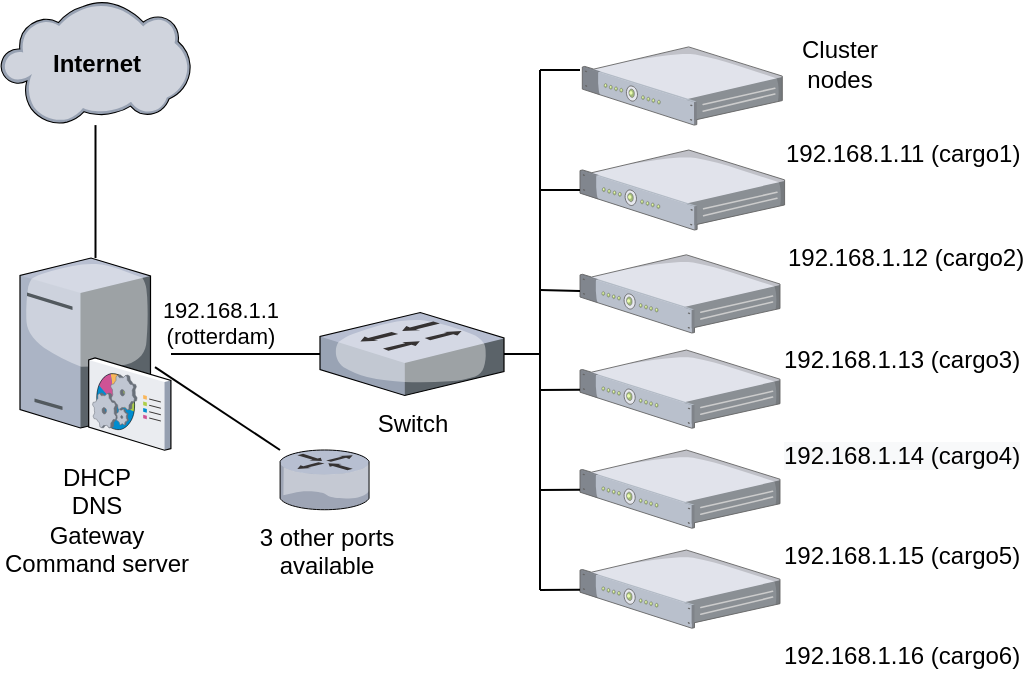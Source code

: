 <mxfile version="14.4.8" type="google"><diagram id="o0j0dWcV_tsAHcoAoLTp" name="Page-1"><mxGraphModel dx="1102" dy="494" grid="1" gridSize="10" guides="1" tooltips="1" connect="1" arrows="1" fold="1" page="1" pageScale="1" pageWidth="827" pageHeight="1169" math="0" shadow="0"><root><mxCell id="0"/><mxCell id="1" parent="0"/><mxCell id="mG6D2fHS2pIi0GHgWaec-8" value="192.168.1.12 (cargo2)" style="verticalLabelPosition=bottom;aspect=fixed;html=1;verticalAlign=top;strokeColor=none;align=left;outlineConnect=0;shape=mxgraph.citrix.1u_2u_server;labelPosition=right;" parent="1" vertex="1"><mxGeometry x="400" y="320" width="102.3" height="40" as="geometry"/></mxCell><mxCell id="mG6D2fHS2pIi0GHgWaec-10" value="DHCP&lt;br&gt;DNS&lt;br&gt;Gateway&lt;br&gt;Command server" style="verticalLabelPosition=bottom;aspect=fixed;html=1;verticalAlign=top;strokeColor=none;align=center;outlineConnect=0;shape=mxgraph.citrix.command_center;labelPosition=center;" parent="1" vertex="1"><mxGeometry x="120" y="374" width="75.5" height="96" as="geometry"/></mxCell><mxCell id="mG6D2fHS2pIi0GHgWaec-11" value="Switch" style="verticalLabelPosition=bottom;aspect=fixed;html=1;verticalAlign=top;strokeColor=none;align=center;outlineConnect=0;shape=mxgraph.citrix.switch;" parent="1" vertex="1"><mxGeometry x="270" y="401.25" width="92" height="41.5" as="geometry"/></mxCell><mxCell id="mG6D2fHS2pIi0GHgWaec-12" value="&lt;b&gt;Internet&lt;/b&gt;" style="verticalLabelPosition=middle;aspect=fixed;html=1;verticalAlign=middle;strokeColor=none;align=center;outlineConnect=0;shape=mxgraph.citrix.cloud;labelPosition=center;" parent="1" vertex="1"><mxGeometry x="110.25" y="245.55" width="95" height="62" as="geometry"/></mxCell><mxCell id="mG6D2fHS2pIi0GHgWaec-14" value="192.168.1.15 (cargo5)" style="verticalLabelPosition=bottom;aspect=fixed;html=1;verticalAlign=top;strokeColor=none;align=left;outlineConnect=0;shape=mxgraph.citrix.1u_2u_server;labelPosition=right;" parent="1" vertex="1"><mxGeometry x="400" y="470" width="100" height="39.1" as="geometry"/></mxCell><mxCell id="mG6D2fHS2pIi0GHgWaec-15" value="&lt;span style=&quot;color: rgb(0 , 0 , 0) ; font-family: &amp;#34;helvetica&amp;#34; ; font-size: 12px ; font-style: normal ; font-weight: 400 ; letter-spacing: normal ; text-align: left ; text-indent: 0px ; text-transform: none ; word-spacing: 0px ; background-color: rgb(248 , 249 , 250) ; display: inline ; float: none&quot;&gt;192.168.1.14 (cargo4)&lt;/span&gt;" style="verticalLabelPosition=bottom;aspect=fixed;html=1;verticalAlign=top;strokeColor=none;align=left;outlineConnect=0;shape=mxgraph.citrix.1u_2u_server;labelPosition=right;" parent="1" vertex="1"><mxGeometry x="400" y="420" width="100" height="39.1" as="geometry"/></mxCell><mxCell id="mG6D2fHS2pIi0GHgWaec-16" value="192.168.1.11 (cargo1)" style="verticalLabelPosition=bottom;aspect=fixed;html=1;verticalAlign=top;strokeColor=none;align=left;outlineConnect=0;shape=mxgraph.citrix.1u_2u_server;labelPosition=right;" parent="1" vertex="1"><mxGeometry x="401.15" y="268.45" width="100" height="39.1" as="geometry"/></mxCell><mxCell id="mG6D2fHS2pIi0GHgWaec-17" value="192.168.1.16 (cargo6)" style="verticalLabelPosition=bottom;aspect=fixed;html=1;verticalAlign=top;strokeColor=none;align=left;outlineConnect=0;shape=mxgraph.citrix.1u_2u_server;labelPosition=right;" parent="1" vertex="1"><mxGeometry x="400" y="520" width="100" height="39.1" as="geometry"/></mxCell><mxCell id="mG6D2fHS2pIi0GHgWaec-18" value="&lt;span style=&quot;text-align: left&quot;&gt;192.168.1.13 (cargo3)&lt;/span&gt;" style="verticalLabelPosition=bottom;aspect=fixed;html=1;verticalAlign=top;strokeColor=none;align=left;outlineConnect=0;shape=mxgraph.citrix.1u_2u_server;labelPosition=right;" parent="1" vertex="1"><mxGeometry x="400" y="372.4" width="100" height="39.1" as="geometry"/></mxCell><mxCell id="mG6D2fHS2pIi0GHgWaec-21" value="" style="endArrow=none;html=1;" parent="1" source="mG6D2fHS2pIi0GHgWaec-10" target="mG6D2fHS2pIi0GHgWaec-12" edge="1"><mxGeometry width="50" height="50" relative="1" as="geometry"><mxPoint x="390" y="420" as="sourcePoint"/><mxPoint x="440" y="370" as="targetPoint"/></mxGeometry></mxCell><mxCell id="mG6D2fHS2pIi0GHgWaec-22" value="" style="endArrow=none;html=1;" parent="1" source="mG6D2fHS2pIi0GHgWaec-11" target="mG6D2fHS2pIi0GHgWaec-10" edge="1"><mxGeometry width="50" height="50" relative="1" as="geometry"><mxPoint x="167.75" y="384" as="sourcePoint"/><mxPoint x="167.75" y="317.55" as="targetPoint"/></mxGeometry></mxCell><mxCell id="Zyvw7hrQWtZ_ULfMgYdg-2" value="192.168.1.1&lt;br&gt;(rotterdam)" style="edgeLabel;html=1;align=center;verticalAlign=bottom;resizable=0;points=[];labelPosition=center;verticalLabelPosition=top;" vertex="1" connectable="0" parent="mG6D2fHS2pIi0GHgWaec-22"><mxGeometry x="0.342" y="-1" relative="1" as="geometry"><mxPoint as="offset"/></mxGeometry></mxCell><mxCell id="mG6D2fHS2pIi0GHgWaec-24" value="" style="endArrow=none;html=1;" parent="1" edge="1"><mxGeometry width="50" height="50" relative="1" as="geometry"><mxPoint x="380" y="280" as="sourcePoint"/><mxPoint x="380" y="540" as="targetPoint"/></mxGeometry></mxCell><mxCell id="mG6D2fHS2pIi0GHgWaec-25" value="" style="endArrow=none;html=1;" parent="1" edge="1"><mxGeometry width="50" height="50" relative="1" as="geometry"><mxPoint x="400" y="280" as="sourcePoint"/><mxPoint x="380" y="280" as="targetPoint"/></mxGeometry></mxCell><mxCell id="mG6D2fHS2pIi0GHgWaec-26" value="" style="endArrow=none;html=1;" parent="1" source="mG6D2fHS2pIi0GHgWaec-8" edge="1"><mxGeometry width="50" height="50" relative="1" as="geometry"><mxPoint x="410" y="290" as="sourcePoint"/><mxPoint x="380" y="340" as="targetPoint"/></mxGeometry></mxCell><mxCell id="mG6D2fHS2pIi0GHgWaec-27" value="" style="endArrow=none;html=1;" parent="1" source="mG6D2fHS2pIi0GHgWaec-18" edge="1"><mxGeometry width="50" height="50" relative="1" as="geometry"><mxPoint x="410" y="350" as="sourcePoint"/><mxPoint x="380" y="390" as="targetPoint"/></mxGeometry></mxCell><mxCell id="mG6D2fHS2pIi0GHgWaec-29" value="" style="endArrow=none;html=1;" parent="1" source="mG6D2fHS2pIi0GHgWaec-15" edge="1"><mxGeometry width="50" height="50" relative="1" as="geometry"><mxPoint x="410" y="400.867" as="sourcePoint"/><mxPoint x="380" y="440" as="targetPoint"/></mxGeometry></mxCell><mxCell id="mG6D2fHS2pIi0GHgWaec-30" value="" style="endArrow=none;html=1;" parent="1" target="mG6D2fHS2pIi0GHgWaec-11" edge="1"><mxGeometry width="50" height="50" relative="1" as="geometry"><mxPoint x="380" y="422" as="sourcePoint"/><mxPoint x="430" y="450" as="targetPoint"/></mxGeometry></mxCell><mxCell id="mG6D2fHS2pIi0GHgWaec-31" value="" style="endArrow=none;html=1;" parent="1" source="mG6D2fHS2pIi0GHgWaec-14" edge="1"><mxGeometry width="50" height="50" relative="1" as="geometry"><mxPoint x="410" y="449.8" as="sourcePoint"/><mxPoint x="380" y="490" as="targetPoint"/></mxGeometry></mxCell><mxCell id="mG6D2fHS2pIi0GHgWaec-32" value="" style="endArrow=none;html=1;" parent="1" source="mG6D2fHS2pIi0GHgWaec-17" edge="1"><mxGeometry width="50" height="50" relative="1" as="geometry"><mxPoint x="410" y="499.8" as="sourcePoint"/><mxPoint x="380" y="540" as="targetPoint"/></mxGeometry></mxCell><mxCell id="Zyvw7hrQWtZ_ULfMgYdg-3" value="3 other ports&lt;br&gt;available" style="verticalLabelPosition=bottom;aspect=fixed;html=1;verticalAlign=top;strokeColor=none;align=center;outlineConnect=0;shape=mxgraph.citrix.router;" vertex="1" parent="1"><mxGeometry x="250" y="470" width="45" height="29.86" as="geometry"/></mxCell><mxCell id="Zyvw7hrQWtZ_ULfMgYdg-4" value="" style="endArrow=none;html=1;exitX=0.894;exitY=0.568;exitDx=0;exitDy=0;exitPerimeter=0;" edge="1" parent="1" source="mG6D2fHS2pIi0GHgWaec-10" target="Zyvw7hrQWtZ_ULfMgYdg-3"><mxGeometry width="50" height="50" relative="1" as="geometry"><mxPoint x="250" y="530" as="sourcePoint"/><mxPoint x="300" y="480" as="targetPoint"/></mxGeometry></mxCell><mxCell id="Zyvw7hrQWtZ_ULfMgYdg-5" value="Cluster&lt;br&gt;nodes" style="text;html=1;strokeColor=none;fillColor=none;align=center;verticalAlign=middle;whiteSpace=wrap;rounded=0;" vertex="1" parent="1"><mxGeometry x="510" y="266.55" width="40" height="20" as="geometry"/></mxCell></root></mxGraphModel></diagram></mxfile>